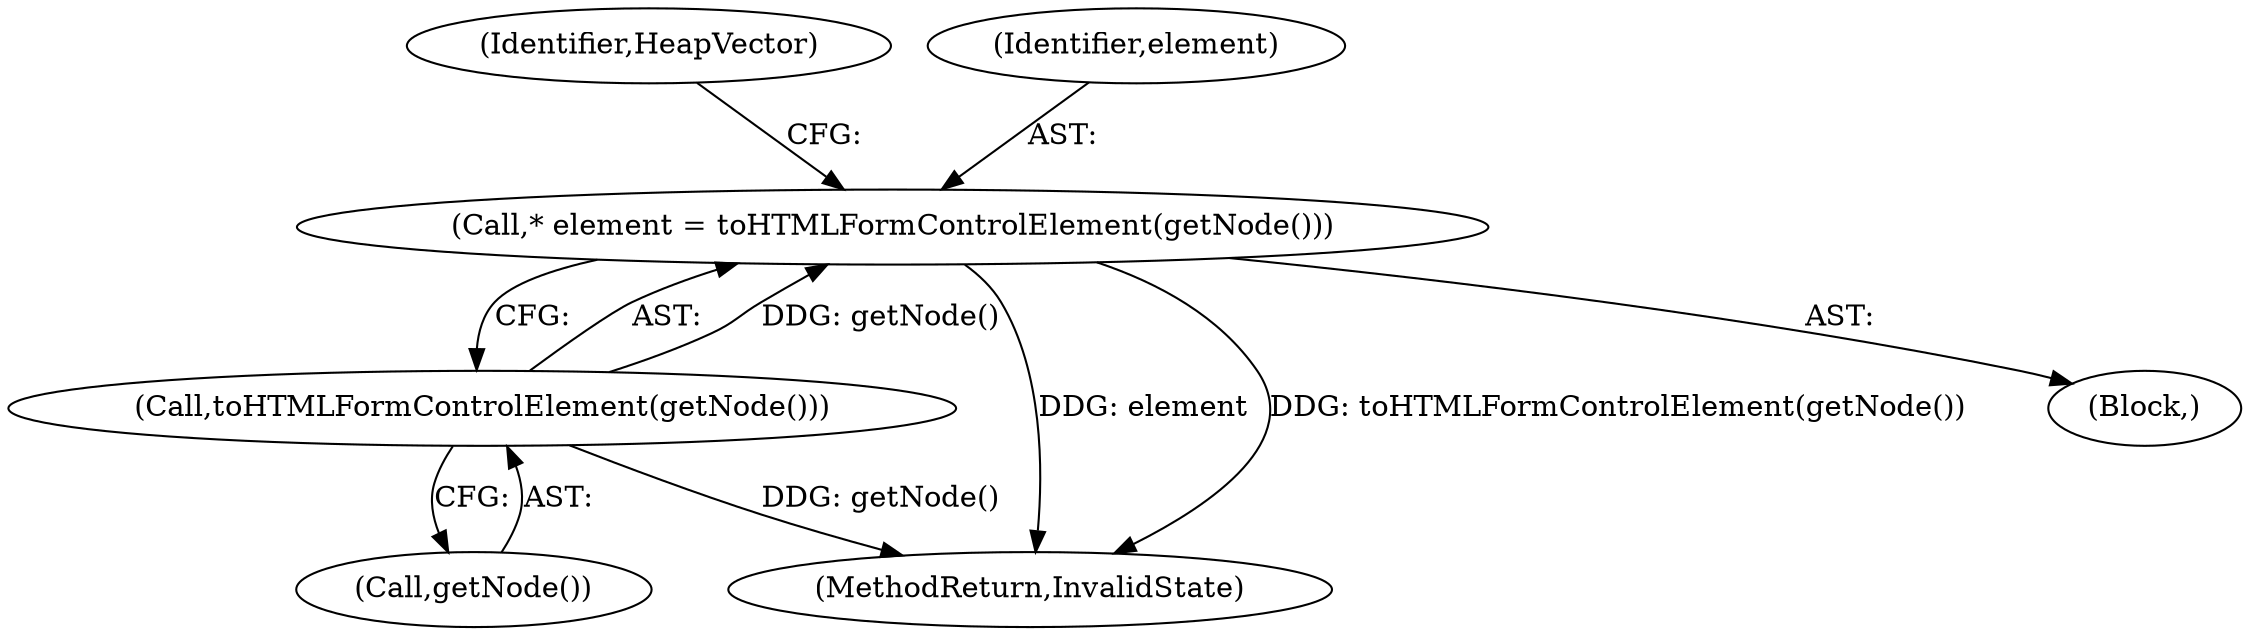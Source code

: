 digraph "0_Chrome_d27468a832d5316884bd02f459cbf493697fd7e1_10@pointer" {
"1000144" [label="(Call,* element = toHTMLFormControlElement(getNode()))"];
"1000146" [label="(Call,toHTMLFormControlElement(getNode()))"];
"1000144" [label="(Call,* element = toHTMLFormControlElement(getNode()))"];
"1000149" [label="(Identifier,HeapVector)"];
"1000170" [label="(MethodReturn,InvalidState)"];
"1000146" [label="(Call,toHTMLFormControlElement(getNode()))"];
"1000147" [label="(Call,getNode())"];
"1000142" [label="(Block,)"];
"1000145" [label="(Identifier,element)"];
"1000144" -> "1000142"  [label="AST: "];
"1000144" -> "1000146"  [label="CFG: "];
"1000145" -> "1000144"  [label="AST: "];
"1000146" -> "1000144"  [label="AST: "];
"1000149" -> "1000144"  [label="CFG: "];
"1000144" -> "1000170"  [label="DDG: element"];
"1000144" -> "1000170"  [label="DDG: toHTMLFormControlElement(getNode())"];
"1000146" -> "1000144"  [label="DDG: getNode()"];
"1000146" -> "1000147"  [label="CFG: "];
"1000147" -> "1000146"  [label="AST: "];
"1000146" -> "1000170"  [label="DDG: getNode()"];
}
